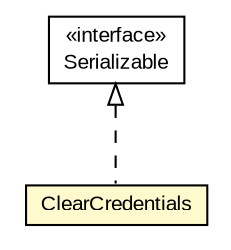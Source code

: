 #!/usr/local/bin/dot
#
# Class diagram 
# Generated by UMLGraph version R5_6-24-gf6e263 (http://www.umlgraph.org/)
#

digraph G {
	edge [fontname="arial",fontsize=10,labelfontname="arial",labelfontsize=10];
	node [fontname="arial",fontsize=10,shape=plaintext];
	nodesep=0.25;
	ranksep=0.5;
	// org.miloss.fgsms.services.interfaces.policyconfiguration.ClearCredentials
	c195321 [label=<<table title="org.miloss.fgsms.services.interfaces.policyconfiguration.ClearCredentials" border="0" cellborder="1" cellspacing="0" cellpadding="2" port="p" bgcolor="lemonChiffon" href="./ClearCredentials.html">
		<tr><td><table border="0" cellspacing="0" cellpadding="1">
<tr><td align="center" balign="center"> ClearCredentials </td></tr>
		</table></td></tr>
		</table>>, URL="./ClearCredentials.html", fontname="arial", fontcolor="black", fontsize=10.0];
	//org.miloss.fgsms.services.interfaces.policyconfiguration.ClearCredentials implements java.io.Serializable
	c195854:p -> c195321:p [dir=back,arrowtail=empty,style=dashed];
	// java.io.Serializable
	c195854 [label=<<table title="java.io.Serializable" border="0" cellborder="1" cellspacing="0" cellpadding="2" port="p" href="http://java.sun.com/j2se/1.4.2/docs/api/java/io/Serializable.html">
		<tr><td><table border="0" cellspacing="0" cellpadding="1">
<tr><td align="center" balign="center"> &#171;interface&#187; </td></tr>
<tr><td align="center" balign="center"> Serializable </td></tr>
		</table></td></tr>
		</table>>, URL="http://java.sun.com/j2se/1.4.2/docs/api/java/io/Serializable.html", fontname="arial", fontcolor="black", fontsize=10.0];
}


